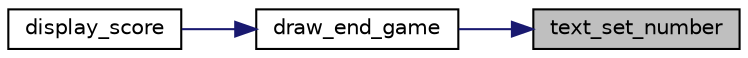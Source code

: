 digraph "text_set_number"
{
 // LATEX_PDF_SIZE
  edge [fontname="Helvetica",fontsize="10",labelfontname="Helvetica",labelfontsize="10"];
  node [fontname="Helvetica",fontsize="10",shape=record];
  rankdir="RL";
  Node1 [label="text_set_number",height=0.2,width=0.4,color="black", fillcolor="grey75", style="filled", fontcolor="black",tooltip="Sets number for 3 positions."];
  Node1 -> Node2 [dir="back",color="midnightblue",fontsize="10",style="solid",fontname="Helvetica"];
  Node2 [label="draw_end_game",height=0.2,width=0.4,color="black", fillcolor="white", style="filled",URL="$group__aux__functions.html#ga6debe472ff6500830686e52bb98a07f9",tooltip="Draws end game screen."];
  Node2 -> Node3 [dir="back",color="midnightblue",fontsize="10",style="solid",fontname="Helvetica"];
  Node3 [label="display_score",height=0.2,width=0.4,color="black", fillcolor="white", style="filled",URL="$group__game.html#ga4a4b618b7cda0f7c3f51b8a985f7ace8",tooltip="Displays the score at the end of the game."];
}
